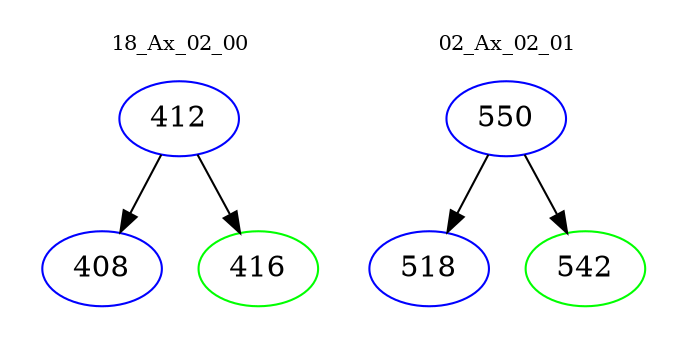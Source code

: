 digraph{
subgraph cluster_0 {
color = white
label = "18_Ax_02_00";
fontsize=10;
T0_412 [label="412", color="blue"]
T0_412 -> T0_408 [color="black"]
T0_408 [label="408", color="blue"]
T0_412 -> T0_416 [color="black"]
T0_416 [label="416", color="green"]
}
subgraph cluster_1 {
color = white
label = "02_Ax_02_01";
fontsize=10;
T1_550 [label="550", color="blue"]
T1_550 -> T1_518 [color="black"]
T1_518 [label="518", color="blue"]
T1_550 -> T1_542 [color="black"]
T1_542 [label="542", color="green"]
}
}
